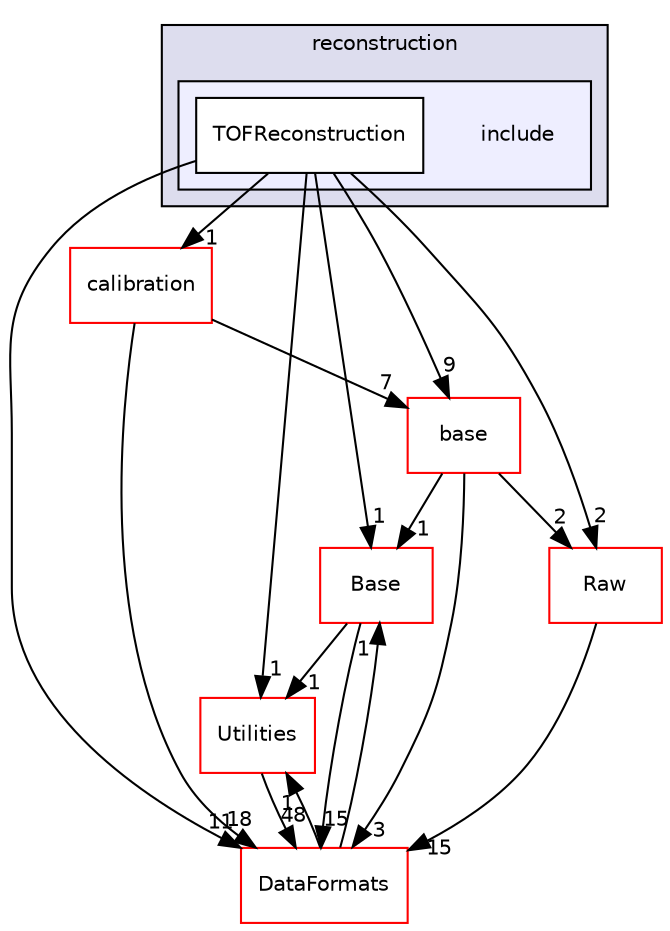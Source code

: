 digraph "/home/travis/build/AliceO2Group/AliceO2/Detectors/TOF/reconstruction/include" {
  bgcolor=transparent;
  compound=true
  node [ fontsize="10", fontname="Helvetica"];
  edge [ labelfontsize="10", labelfontname="Helvetica"];
  subgraph clusterdir_d1fec883a65fe865f3e91884d818def8 {
    graph [ bgcolor="#ddddee", pencolor="black", label="reconstruction" fontname="Helvetica", fontsize="10", URL="dir_d1fec883a65fe865f3e91884d818def8.html"]
  subgraph clusterdir_3dfda2b66c3c3704521dbfdd9d3caacf {
    graph [ bgcolor="#eeeeff", pencolor="black", label="" URL="dir_3dfda2b66c3c3704521dbfdd9d3caacf.html"];
    dir_3dfda2b66c3c3704521dbfdd9d3caacf [shape=plaintext label="include"];
    dir_ea0fd6262befb6a47c036a9bedd70371 [shape=box label="TOFReconstruction" color="black" fillcolor="white" style="filled" URL="dir_ea0fd6262befb6a47c036a9bedd70371.html"];
  }
  }
  dir_7559d374f7e4089a12282edb4b89411f [shape=box label="calibration" color="red" URL="dir_7559d374f7e4089a12282edb4b89411f.html"];
  dir_b05a5fa85f84bfc9013183c9d87f9a36 [shape=box label="Utilities" color="red" URL="dir_b05a5fa85f84bfc9013183c9d87f9a36.html"];
  dir_37c90836491b695b472bf98d1be8336b [shape=box label="Base" color="red" URL="dir_37c90836491b695b472bf98d1be8336b.html"];
  dir_0189f3ad6abecd72f822a0c3914f12b2 [shape=box label="base" color="red" URL="dir_0189f3ad6abecd72f822a0c3914f12b2.html"];
  dir_26637d1bd82229bc9ed97f7e706be743 [shape=box label="Raw" color="red" URL="dir_26637d1bd82229bc9ed97f7e706be743.html"];
  dir_2171f7ec022c5423887b07c69b2f5b48 [shape=box label="DataFormats" color="red" URL="dir_2171f7ec022c5423887b07c69b2f5b48.html"];
  dir_7559d374f7e4089a12282edb4b89411f->dir_0189f3ad6abecd72f822a0c3914f12b2 [headlabel="7", labeldistance=1.5 headhref="dir_000622_000141.html"];
  dir_7559d374f7e4089a12282edb4b89411f->dir_2171f7ec022c5423887b07c69b2f5b48 [headlabel="18", labeldistance=1.5 headhref="dir_000622_000080.html"];
  dir_b05a5fa85f84bfc9013183c9d87f9a36->dir_2171f7ec022c5423887b07c69b2f5b48 [headlabel="48", labeldistance=1.5 headhref="dir_000601_000080.html"];
  dir_37c90836491b695b472bf98d1be8336b->dir_b05a5fa85f84bfc9013183c9d87f9a36 [headlabel="1", labeldistance=1.5 headhref="dir_000275_000601.html"];
  dir_37c90836491b695b472bf98d1be8336b->dir_2171f7ec022c5423887b07c69b2f5b48 [headlabel="15", labeldistance=1.5 headhref="dir_000275_000080.html"];
  dir_0189f3ad6abecd72f822a0c3914f12b2->dir_37c90836491b695b472bf98d1be8336b [headlabel="1", labeldistance=1.5 headhref="dir_000141_000275.html"];
  dir_0189f3ad6abecd72f822a0c3914f12b2->dir_26637d1bd82229bc9ed97f7e706be743 [headlabel="2", labeldistance=1.5 headhref="dir_000141_000606.html"];
  dir_0189f3ad6abecd72f822a0c3914f12b2->dir_2171f7ec022c5423887b07c69b2f5b48 [headlabel="3", labeldistance=1.5 headhref="dir_000141_000080.html"];
  dir_ea0fd6262befb6a47c036a9bedd70371->dir_7559d374f7e4089a12282edb4b89411f [headlabel="1", labeldistance=1.5 headhref="dir_000376_000622.html"];
  dir_ea0fd6262befb6a47c036a9bedd70371->dir_b05a5fa85f84bfc9013183c9d87f9a36 [headlabel="1", labeldistance=1.5 headhref="dir_000376_000601.html"];
  dir_ea0fd6262befb6a47c036a9bedd70371->dir_37c90836491b695b472bf98d1be8336b [headlabel="1", labeldistance=1.5 headhref="dir_000376_000275.html"];
  dir_ea0fd6262befb6a47c036a9bedd70371->dir_0189f3ad6abecd72f822a0c3914f12b2 [headlabel="9", labeldistance=1.5 headhref="dir_000376_000141.html"];
  dir_ea0fd6262befb6a47c036a9bedd70371->dir_26637d1bd82229bc9ed97f7e706be743 [headlabel="2", labeldistance=1.5 headhref="dir_000376_000606.html"];
  dir_ea0fd6262befb6a47c036a9bedd70371->dir_2171f7ec022c5423887b07c69b2f5b48 [headlabel="11", labeldistance=1.5 headhref="dir_000376_000080.html"];
  dir_26637d1bd82229bc9ed97f7e706be743->dir_2171f7ec022c5423887b07c69b2f5b48 [headlabel="15", labeldistance=1.5 headhref="dir_000606_000080.html"];
  dir_2171f7ec022c5423887b07c69b2f5b48->dir_b05a5fa85f84bfc9013183c9d87f9a36 [headlabel="1", labeldistance=1.5 headhref="dir_000080_000601.html"];
  dir_2171f7ec022c5423887b07c69b2f5b48->dir_37c90836491b695b472bf98d1be8336b [headlabel="1", labeldistance=1.5 headhref="dir_000080_000275.html"];
}
